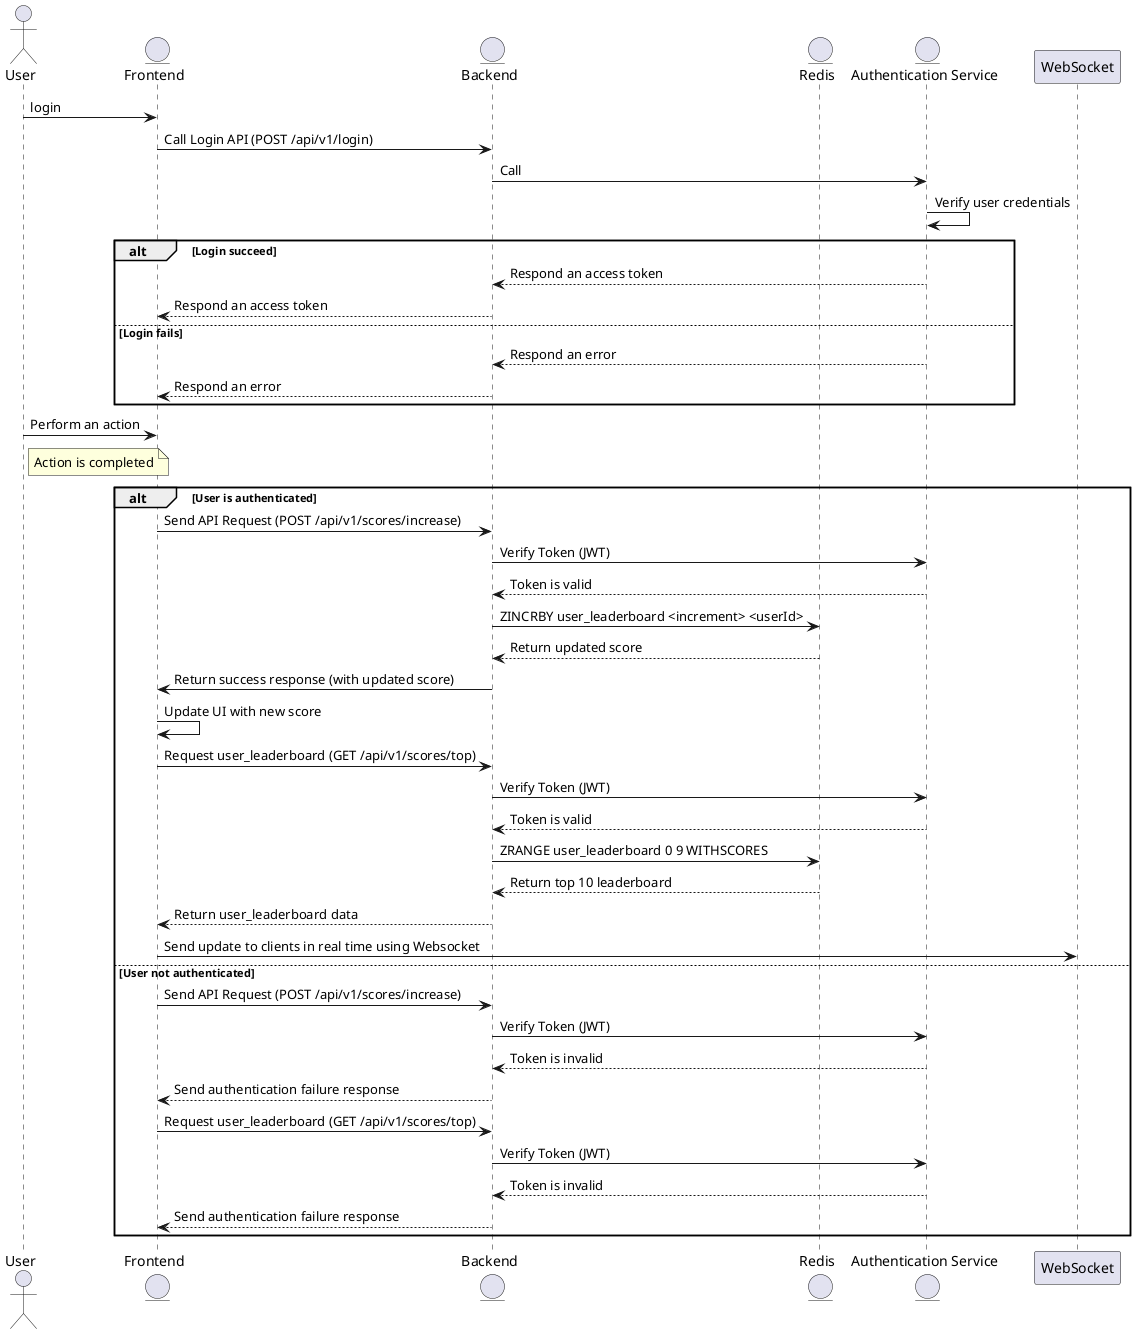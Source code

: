 @startuml
actor User
entity Frontend
entity Backend
entity Redis
entity "Authentication Service" as AuthService

User -> Frontend : login
Frontend -> Backend : Call Login API (POST /api/v1/login)
Backend -> AuthService : Call
AuthService -> AuthService : Verify user credentials

alt Login succeed
  AuthService --> Backend : Respond an access token
  Backend --> Frontend : Respond an access token
else Login fails
  AuthService --> Backend : Respond an error
  Backend --> Frontend : Respond an error
end

User -> Frontend : Perform an action
note right of User
    Action is completed
end note
alt User is authenticated
    Frontend -> Backend : Send API Request (POST /api/v1/scores/increase)
    Backend -> AuthService : Verify Token (JWT)
    AuthService --> Backend : Token is valid
    Backend -> Redis : ZINCRBY user_leaderboard <increment> <userId>
    Redis --> Backend : Return updated score
    Backend -> Frontend : Return success response (with updated score)
    Frontend -> Frontend : Update UI with new score

    Frontend -> Backend : Request user_leaderboard (GET /api/v1/scores/top)
    Backend -> AuthService : Verify Token (JWT)
    AuthService --> Backend : Token is valid
    Backend -> Redis : ZRANGE user_leaderboard 0 9 WITHSCORES
    Redis --> Backend : Return top 10 leaderboard
    Backend --> Frontend : Return user_leaderboard data
    Frontend -> WebSocket : Send update to clients in real time using Websocket
else User not authenticated
    Frontend -> Backend : Send API Request (POST /api/v1/scores/increase)
    Backend -> AuthService : Verify Token (JWT)
    AuthService --> Backend : Token is invalid
    Backend --> Frontend : Send authentication failure response

    Frontend -> Backend : Request user_leaderboard (GET /api/v1/scores/top)
    Backend -> AuthService : Verify Token (JWT)
    AuthService --> Backend : Token is invalid
    Backend --> Frontend : Send authentication failure response
end
@enduml